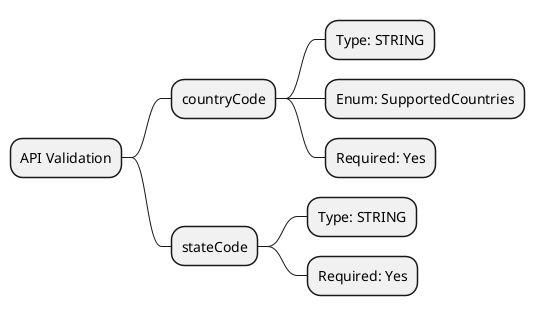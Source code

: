 @startmindmap API Validation
* API Validation
** countryCode
*** Type: STRING
*** Enum: SupportedCountries
*** Required: Yes
** stateCode
*** Type: STRING
*** Required: Yes
@endmindmap